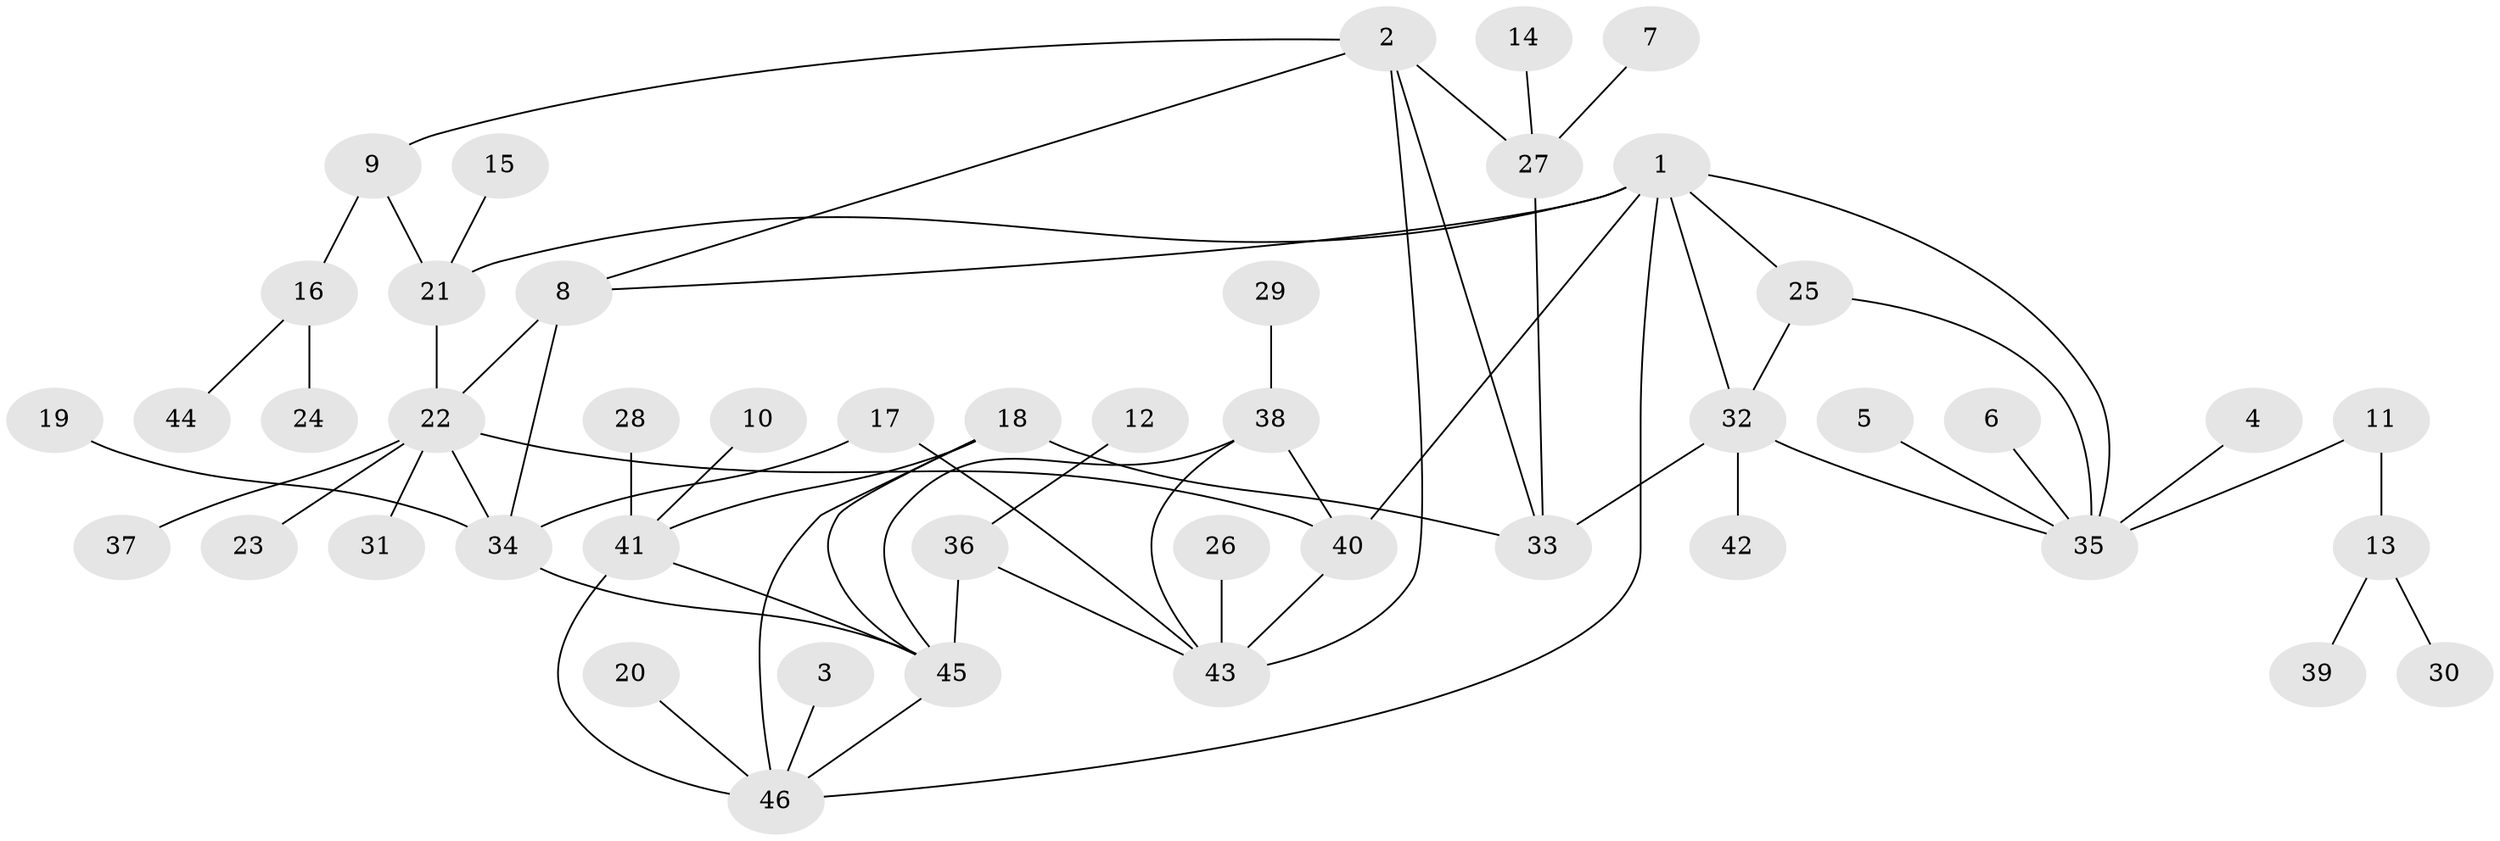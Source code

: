 // original degree distribution, {9: 0.03296703296703297, 4: 0.054945054945054944, 8: 0.04395604395604396, 7: 0.04395604395604396, 6: 0.04395604395604396, 5: 0.02197802197802198, 3: 0.07692307692307693, 1: 0.5934065934065934, 2: 0.08791208791208792}
// Generated by graph-tools (version 1.1) at 2025/02/03/09/25 03:02:41]
// undirected, 46 vertices, 64 edges
graph export_dot {
graph [start="1"]
  node [color=gray90,style=filled];
  1;
  2;
  3;
  4;
  5;
  6;
  7;
  8;
  9;
  10;
  11;
  12;
  13;
  14;
  15;
  16;
  17;
  18;
  19;
  20;
  21;
  22;
  23;
  24;
  25;
  26;
  27;
  28;
  29;
  30;
  31;
  32;
  33;
  34;
  35;
  36;
  37;
  38;
  39;
  40;
  41;
  42;
  43;
  44;
  45;
  46;
  1 -- 8 [weight=1.0];
  1 -- 21 [weight=1.0];
  1 -- 25 [weight=1.0];
  1 -- 32 [weight=1.0];
  1 -- 35 [weight=1.0];
  1 -- 40 [weight=1.0];
  1 -- 46 [weight=1.0];
  2 -- 8 [weight=1.0];
  2 -- 9 [weight=1.0];
  2 -- 27 [weight=2.0];
  2 -- 33 [weight=1.0];
  2 -- 43 [weight=1.0];
  3 -- 46 [weight=1.0];
  4 -- 35 [weight=1.0];
  5 -- 35 [weight=1.0];
  6 -- 35 [weight=1.0];
  7 -- 27 [weight=1.0];
  8 -- 22 [weight=2.0];
  8 -- 34 [weight=1.0];
  9 -- 16 [weight=1.0];
  9 -- 21 [weight=1.0];
  10 -- 41 [weight=1.0];
  11 -- 13 [weight=1.0];
  11 -- 35 [weight=1.0];
  12 -- 36 [weight=1.0];
  13 -- 30 [weight=1.0];
  13 -- 39 [weight=1.0];
  14 -- 27 [weight=1.0];
  15 -- 21 [weight=1.0];
  16 -- 24 [weight=1.0];
  16 -- 44 [weight=1.0];
  17 -- 34 [weight=1.0];
  17 -- 43 [weight=1.0];
  18 -- 33 [weight=1.0];
  18 -- 41 [weight=1.0];
  18 -- 45 [weight=1.0];
  18 -- 46 [weight=1.0];
  19 -- 34 [weight=1.0];
  20 -- 46 [weight=1.0];
  21 -- 22 [weight=1.0];
  22 -- 23 [weight=1.0];
  22 -- 31 [weight=1.0];
  22 -- 34 [weight=2.0];
  22 -- 37 [weight=1.0];
  22 -- 40 [weight=1.0];
  25 -- 32 [weight=1.0];
  25 -- 35 [weight=1.0];
  26 -- 43 [weight=1.0];
  27 -- 33 [weight=2.0];
  28 -- 41 [weight=1.0];
  29 -- 38 [weight=1.0];
  32 -- 33 [weight=2.0];
  32 -- 35 [weight=1.0];
  32 -- 42 [weight=1.0];
  34 -- 45 [weight=1.0];
  36 -- 43 [weight=1.0];
  36 -- 45 [weight=1.0];
  38 -- 40 [weight=2.0];
  38 -- 43 [weight=1.0];
  38 -- 45 [weight=1.0];
  40 -- 43 [weight=2.0];
  41 -- 45 [weight=1.0];
  41 -- 46 [weight=1.0];
  45 -- 46 [weight=1.0];
}
